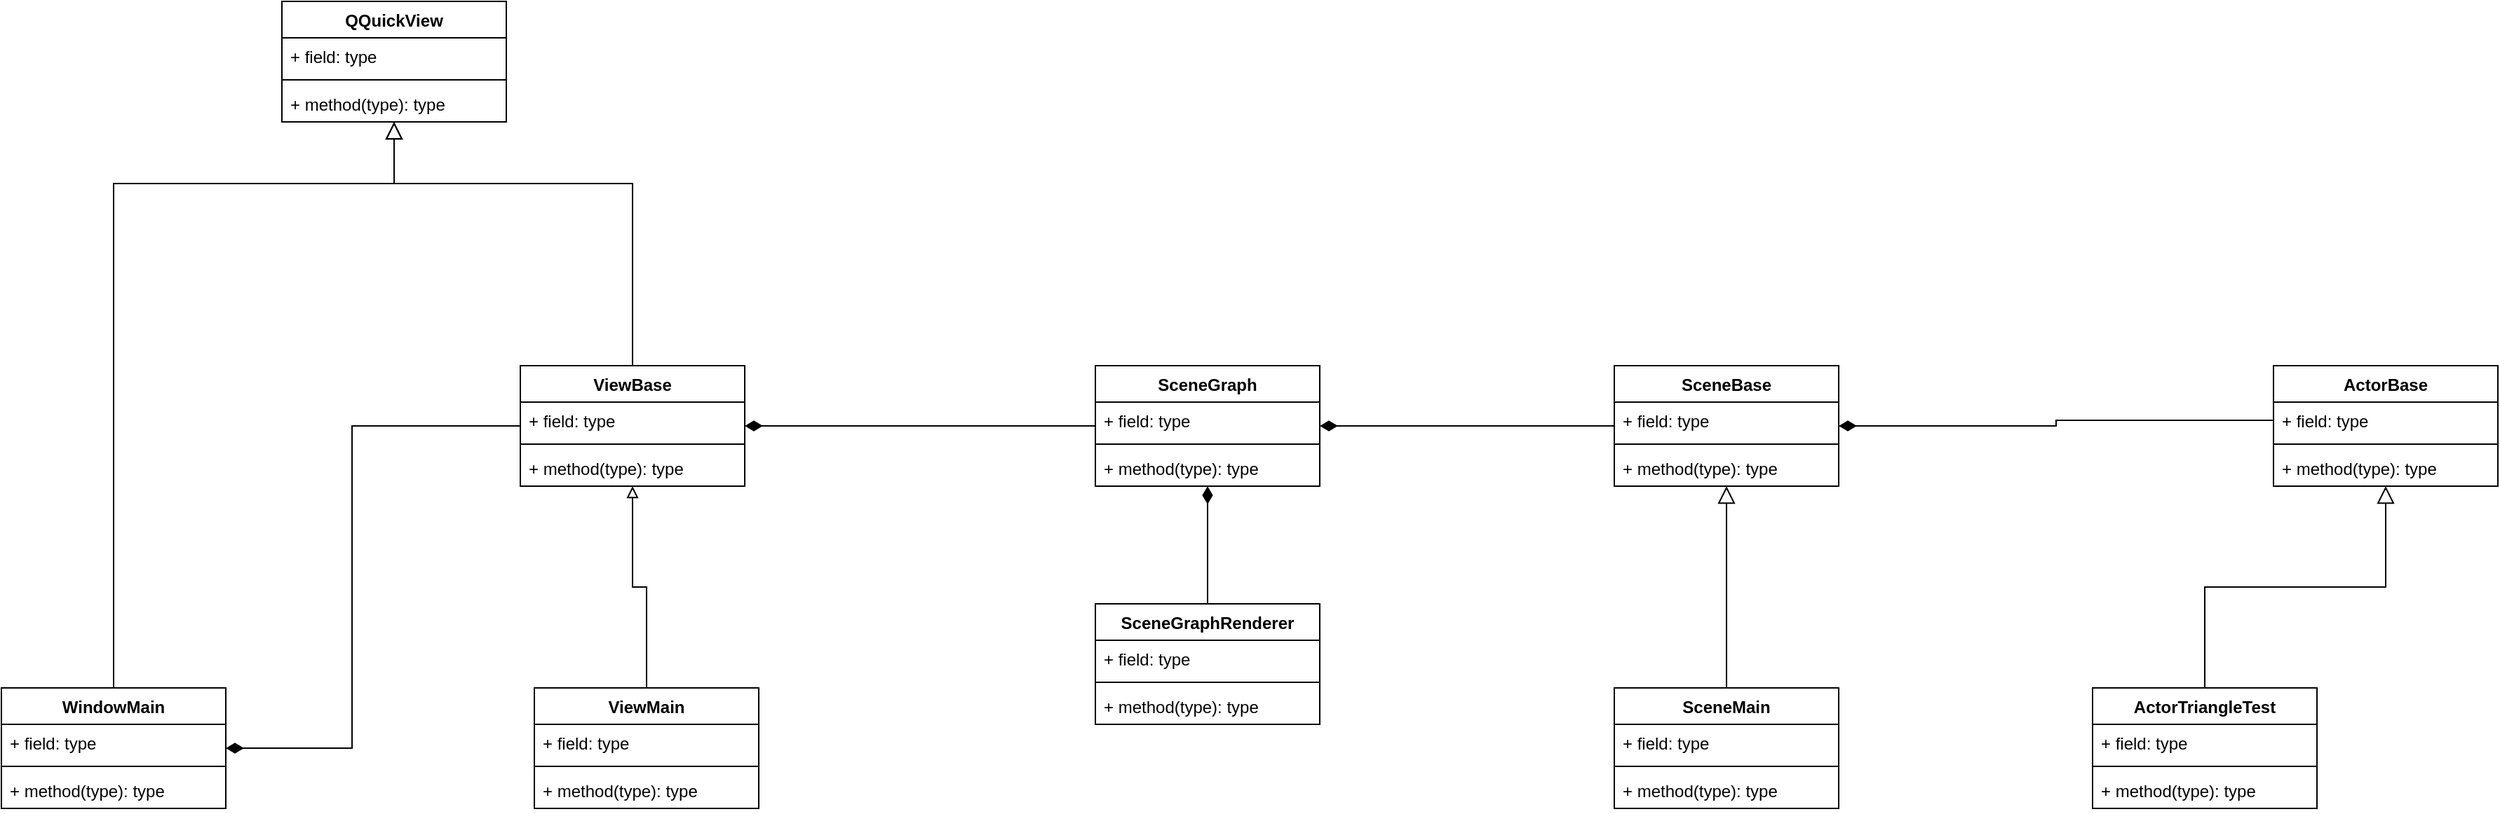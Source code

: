 <mxfile version="17.1.2" type="github">
  <diagram id="C5RBs43oDa-KdzZeNtuy" name="Page-1">
    <mxGraphModel dx="1829" dy="1843" grid="1" gridSize="10" guides="1" tooltips="1" connect="1" arrows="1" fold="1" page="1" pageScale="1" pageWidth="827" pageHeight="1169" math="0" shadow="0">
      <root>
        <mxCell id="WIyWlLk6GJQsqaUBKTNV-0" />
        <mxCell id="WIyWlLk6GJQsqaUBKTNV-1" parent="WIyWlLk6GJQsqaUBKTNV-0" />
        <mxCell id="0NEtWMYO4ZuPsKRHQnTD-20" style="edgeStyle=orthogonalEdgeStyle;rounded=0;jumpSize=6;orthogonalLoop=1;jettySize=auto;html=1;endArrow=diamondThin;endFill=1;endSize=10;strokeWidth=1;" parent="WIyWlLk6GJQsqaUBKTNV-1" source="VZaMGnJBIsHaf5kMKN6Z-1" target="0NEtWMYO4ZuPsKRHQnTD-7" edge="1">
          <mxGeometry relative="1" as="geometry">
            <Array as="points">
              <mxPoint x="460" y="-67" />
              <mxPoint x="460" y="-67" />
            </Array>
          </mxGeometry>
        </mxCell>
        <mxCell id="VZaMGnJBIsHaf5kMKN6Z-1" value="SceneGraph" style="swimlane;fontStyle=1;align=center;verticalAlign=top;childLayout=stackLayout;horizontal=1;startSize=26;horizontalStack=0;resizeParent=1;resizeParentMax=0;resizeLast=0;collapsible=1;marginBottom=0;" parent="WIyWlLk6GJQsqaUBKTNV-1" vertex="1">
          <mxGeometry x="530" y="-110" width="160" height="86" as="geometry" />
        </mxCell>
        <mxCell id="VZaMGnJBIsHaf5kMKN6Z-2" value="+ field: type" style="text;strokeColor=none;fillColor=none;align=left;verticalAlign=top;spacingLeft=4;spacingRight=4;overflow=hidden;rotatable=0;points=[[0,0.5],[1,0.5]];portConstraint=eastwest;" parent="VZaMGnJBIsHaf5kMKN6Z-1" vertex="1">
          <mxGeometry y="26" width="160" height="26" as="geometry" />
        </mxCell>
        <mxCell id="VZaMGnJBIsHaf5kMKN6Z-3" value="" style="line;strokeWidth=1;fillColor=none;align=left;verticalAlign=middle;spacingTop=-1;spacingLeft=3;spacingRight=3;rotatable=0;labelPosition=right;points=[];portConstraint=eastwest;" parent="VZaMGnJBIsHaf5kMKN6Z-1" vertex="1">
          <mxGeometry y="52" width="160" height="8" as="geometry" />
        </mxCell>
        <mxCell id="VZaMGnJBIsHaf5kMKN6Z-4" value="+ method(type): type" style="text;strokeColor=none;fillColor=none;align=left;verticalAlign=top;spacingLeft=4;spacingRight=4;overflow=hidden;rotatable=0;points=[[0,0.5],[1,0.5]];portConstraint=eastwest;" parent="VZaMGnJBIsHaf5kMKN6Z-1" vertex="1">
          <mxGeometry y="60" width="160" height="26" as="geometry" />
        </mxCell>
        <mxCell id="0NEtWMYO4ZuPsKRHQnTD-17" style="edgeStyle=orthogonalEdgeStyle;rounded=0;jumpSize=6;orthogonalLoop=1;jettySize=auto;html=1;endArrow=block;endFill=0;strokeWidth=1;" parent="WIyWlLk6GJQsqaUBKTNV-1" source="VZaMGnJBIsHaf5kMKN6Z-5" target="0NEtWMYO4ZuPsKRHQnTD-7" edge="1">
          <mxGeometry relative="1" as="geometry" />
        </mxCell>
        <mxCell id="0NEtWMYO4ZuPsKRHQnTD-19" style="edgeStyle=orthogonalEdgeStyle;rounded=0;jumpSize=6;orthogonalLoop=1;jettySize=auto;html=1;endArrow=diamondThin;endFill=1;strokeWidth=1;endSize=10;" parent="WIyWlLk6GJQsqaUBKTNV-1" source="0NEtWMYO4ZuPsKRHQnTD-7" target="VZaMGnJBIsHaf5kMKN6Z-12" edge="1">
          <mxGeometry relative="1" as="geometry">
            <Array as="points">
              <mxPoint y="-67" />
              <mxPoint y="163" />
            </Array>
          </mxGeometry>
        </mxCell>
        <mxCell id="VZaMGnJBIsHaf5kMKN6Z-5" value="ViewMain" style="swimlane;fontStyle=1;align=center;verticalAlign=top;childLayout=stackLayout;horizontal=1;startSize=26;horizontalStack=0;resizeParent=1;resizeParentMax=0;resizeLast=0;collapsible=1;marginBottom=0;" parent="WIyWlLk6GJQsqaUBKTNV-1" vertex="1">
          <mxGeometry x="130" y="120" width="160" height="86" as="geometry" />
        </mxCell>
        <mxCell id="VZaMGnJBIsHaf5kMKN6Z-6" value="+ field: type" style="text;strokeColor=none;fillColor=none;align=left;verticalAlign=top;spacingLeft=4;spacingRight=4;overflow=hidden;rotatable=0;points=[[0,0.5],[1,0.5]];portConstraint=eastwest;" parent="VZaMGnJBIsHaf5kMKN6Z-5" vertex="1">
          <mxGeometry y="26" width="160" height="26" as="geometry" />
        </mxCell>
        <mxCell id="VZaMGnJBIsHaf5kMKN6Z-7" value="" style="line;strokeWidth=1;fillColor=none;align=left;verticalAlign=middle;spacingTop=-1;spacingLeft=3;spacingRight=3;rotatable=0;labelPosition=right;points=[];portConstraint=eastwest;" parent="VZaMGnJBIsHaf5kMKN6Z-5" vertex="1">
          <mxGeometry y="52" width="160" height="8" as="geometry" />
        </mxCell>
        <mxCell id="VZaMGnJBIsHaf5kMKN6Z-8" value="+ method(type): type" style="text;strokeColor=none;fillColor=none;align=left;verticalAlign=top;spacingLeft=4;spacingRight=4;overflow=hidden;rotatable=0;points=[[0,0.5],[1,0.5]];portConstraint=eastwest;" parent="VZaMGnJBIsHaf5kMKN6Z-5" vertex="1">
          <mxGeometry y="60" width="160" height="26" as="geometry" />
        </mxCell>
        <mxCell id="0NEtWMYO4ZuPsKRHQnTD-16" style="edgeStyle=orthogonalEdgeStyle;rounded=0;jumpSize=6;orthogonalLoop=1;jettySize=auto;html=1;endArrow=block;endFill=0;strokeWidth=1;endSize=10;" parent="WIyWlLk6GJQsqaUBKTNV-1" source="VZaMGnJBIsHaf5kMKN6Z-12" target="0NEtWMYO4ZuPsKRHQnTD-0" edge="1">
          <mxGeometry relative="1" as="geometry">
            <Array as="points">
              <mxPoint x="-170" y="-240" />
              <mxPoint x="30" y="-240" />
            </Array>
          </mxGeometry>
        </mxCell>
        <mxCell id="VZaMGnJBIsHaf5kMKN6Z-12" value="WindowMain" style="swimlane;fontStyle=1;align=center;verticalAlign=top;childLayout=stackLayout;horizontal=1;startSize=26;horizontalStack=0;resizeParent=1;resizeParentMax=0;resizeLast=0;collapsible=1;marginBottom=0;" parent="WIyWlLk6GJQsqaUBKTNV-1" vertex="1">
          <mxGeometry x="-250" y="120" width="160" height="86" as="geometry" />
        </mxCell>
        <mxCell id="VZaMGnJBIsHaf5kMKN6Z-13" value="+ field: type" style="text;strokeColor=none;fillColor=none;align=left;verticalAlign=top;spacingLeft=4;spacingRight=4;overflow=hidden;rotatable=0;points=[[0,0.5],[1,0.5]];portConstraint=eastwest;" parent="VZaMGnJBIsHaf5kMKN6Z-12" vertex="1">
          <mxGeometry y="26" width="160" height="26" as="geometry" />
        </mxCell>
        <mxCell id="VZaMGnJBIsHaf5kMKN6Z-14" value="" style="line;strokeWidth=1;fillColor=none;align=left;verticalAlign=middle;spacingTop=-1;spacingLeft=3;spacingRight=3;rotatable=0;labelPosition=right;points=[];portConstraint=eastwest;" parent="VZaMGnJBIsHaf5kMKN6Z-12" vertex="1">
          <mxGeometry y="52" width="160" height="8" as="geometry" />
        </mxCell>
        <mxCell id="VZaMGnJBIsHaf5kMKN6Z-15" value="+ method(type): type" style="text;strokeColor=none;fillColor=none;align=left;verticalAlign=top;spacingLeft=4;spacingRight=4;overflow=hidden;rotatable=0;points=[[0,0.5],[1,0.5]];portConstraint=eastwest;" parent="VZaMGnJBIsHaf5kMKN6Z-12" vertex="1">
          <mxGeometry y="60" width="160" height="26" as="geometry" />
        </mxCell>
        <mxCell id="0NEtWMYO4ZuPsKRHQnTD-0" value="QQuickView" style="swimlane;fontStyle=1;align=center;verticalAlign=top;childLayout=stackLayout;horizontal=1;startSize=26;horizontalStack=0;resizeParent=1;resizeParentMax=0;resizeLast=0;collapsible=1;marginBottom=0;" parent="WIyWlLk6GJQsqaUBKTNV-1" vertex="1">
          <mxGeometry x="-50" y="-370" width="160" height="86" as="geometry" />
        </mxCell>
        <mxCell id="0NEtWMYO4ZuPsKRHQnTD-1" value="+ field: type" style="text;strokeColor=none;fillColor=none;align=left;verticalAlign=top;spacingLeft=4;spacingRight=4;overflow=hidden;rotatable=0;points=[[0,0.5],[1,0.5]];portConstraint=eastwest;" parent="0NEtWMYO4ZuPsKRHQnTD-0" vertex="1">
          <mxGeometry y="26" width="160" height="26" as="geometry" />
        </mxCell>
        <mxCell id="0NEtWMYO4ZuPsKRHQnTD-2" value="" style="line;strokeWidth=1;fillColor=none;align=left;verticalAlign=middle;spacingTop=-1;spacingLeft=3;spacingRight=3;rotatable=0;labelPosition=right;points=[];portConstraint=eastwest;" parent="0NEtWMYO4ZuPsKRHQnTD-0" vertex="1">
          <mxGeometry y="52" width="160" height="8" as="geometry" />
        </mxCell>
        <mxCell id="0NEtWMYO4ZuPsKRHQnTD-3" value="+ method(type): type" style="text;strokeColor=none;fillColor=none;align=left;verticalAlign=top;spacingLeft=4;spacingRight=4;overflow=hidden;rotatable=0;points=[[0,0.5],[1,0.5]];portConstraint=eastwest;" parent="0NEtWMYO4ZuPsKRHQnTD-0" vertex="1">
          <mxGeometry y="60" width="160" height="26" as="geometry" />
        </mxCell>
        <mxCell id="0NEtWMYO4ZuPsKRHQnTD-11" style="edgeStyle=orthogonalEdgeStyle;rounded=0;jumpSize=6;orthogonalLoop=1;jettySize=auto;html=1;endArrow=block;endFill=0;strokeWidth=1;endSize=10;" parent="WIyWlLk6GJQsqaUBKTNV-1" source="0NEtWMYO4ZuPsKRHQnTD-7" target="0NEtWMYO4ZuPsKRHQnTD-3" edge="1">
          <mxGeometry relative="1" as="geometry">
            <Array as="points">
              <mxPoint x="200" y="-240" />
              <mxPoint x="30" y="-240" />
            </Array>
          </mxGeometry>
        </mxCell>
        <mxCell id="0NEtWMYO4ZuPsKRHQnTD-7" value="ViewBase" style="swimlane;fontStyle=1;align=center;verticalAlign=top;childLayout=stackLayout;horizontal=1;startSize=26;horizontalStack=0;resizeParent=1;resizeParentMax=0;resizeLast=0;collapsible=1;marginBottom=0;" parent="WIyWlLk6GJQsqaUBKTNV-1" vertex="1">
          <mxGeometry x="120" y="-110" width="160" height="86" as="geometry" />
        </mxCell>
        <mxCell id="0NEtWMYO4ZuPsKRHQnTD-8" value="+ field: type" style="text;strokeColor=none;fillColor=none;align=left;verticalAlign=top;spacingLeft=4;spacingRight=4;overflow=hidden;rotatable=0;points=[[0,0.5],[1,0.5]];portConstraint=eastwest;" parent="0NEtWMYO4ZuPsKRHQnTD-7" vertex="1">
          <mxGeometry y="26" width="160" height="26" as="geometry" />
        </mxCell>
        <mxCell id="0NEtWMYO4ZuPsKRHQnTD-9" value="" style="line;strokeWidth=1;fillColor=none;align=left;verticalAlign=middle;spacingTop=-1;spacingLeft=3;spacingRight=3;rotatable=0;labelPosition=right;points=[];portConstraint=eastwest;" parent="0NEtWMYO4ZuPsKRHQnTD-7" vertex="1">
          <mxGeometry y="52" width="160" height="8" as="geometry" />
        </mxCell>
        <mxCell id="0NEtWMYO4ZuPsKRHQnTD-10" value="+ method(type): type" style="text;strokeColor=none;fillColor=none;align=left;verticalAlign=top;spacingLeft=4;spacingRight=4;overflow=hidden;rotatable=0;points=[[0,0.5],[1,0.5]];portConstraint=eastwest;" parent="0NEtWMYO4ZuPsKRHQnTD-7" vertex="1">
          <mxGeometry y="60" width="160" height="26" as="geometry" />
        </mxCell>
        <mxCell id="0NEtWMYO4ZuPsKRHQnTD-25" style="edgeStyle=orthogonalEdgeStyle;rounded=0;jumpSize=6;orthogonalLoop=1;jettySize=auto;html=1;endArrow=diamondThin;endFill=1;endSize=10;strokeWidth=1;" parent="WIyWlLk6GJQsqaUBKTNV-1" source="0NEtWMYO4ZuPsKRHQnTD-21" target="VZaMGnJBIsHaf5kMKN6Z-1" edge="1">
          <mxGeometry relative="1" as="geometry">
            <Array as="points">
              <mxPoint x="810" y="-67" />
              <mxPoint x="810" y="-67" />
            </Array>
          </mxGeometry>
        </mxCell>
        <mxCell id="0NEtWMYO4ZuPsKRHQnTD-21" value="SceneBase" style="swimlane;fontStyle=1;align=center;verticalAlign=top;childLayout=stackLayout;horizontal=1;startSize=26;horizontalStack=0;resizeParent=1;resizeParentMax=0;resizeLast=0;collapsible=1;marginBottom=0;" parent="WIyWlLk6GJQsqaUBKTNV-1" vertex="1">
          <mxGeometry x="900" y="-110" width="160" height="86" as="geometry" />
        </mxCell>
        <mxCell id="0NEtWMYO4ZuPsKRHQnTD-22" value="+ field: type" style="text;strokeColor=none;fillColor=none;align=left;verticalAlign=top;spacingLeft=4;spacingRight=4;overflow=hidden;rotatable=0;points=[[0,0.5],[1,0.5]];portConstraint=eastwest;" parent="0NEtWMYO4ZuPsKRHQnTD-21" vertex="1">
          <mxGeometry y="26" width="160" height="26" as="geometry" />
        </mxCell>
        <mxCell id="0NEtWMYO4ZuPsKRHQnTD-23" value="" style="line;strokeWidth=1;fillColor=none;align=left;verticalAlign=middle;spacingTop=-1;spacingLeft=3;spacingRight=3;rotatable=0;labelPosition=right;points=[];portConstraint=eastwest;" parent="0NEtWMYO4ZuPsKRHQnTD-21" vertex="1">
          <mxGeometry y="52" width="160" height="8" as="geometry" />
        </mxCell>
        <mxCell id="0NEtWMYO4ZuPsKRHQnTD-24" value="+ method(type): type" style="text;strokeColor=none;fillColor=none;align=left;verticalAlign=top;spacingLeft=4;spacingRight=4;overflow=hidden;rotatable=0;points=[[0,0.5],[1,0.5]];portConstraint=eastwest;" parent="0NEtWMYO4ZuPsKRHQnTD-21" vertex="1">
          <mxGeometry y="60" width="160" height="26" as="geometry" />
        </mxCell>
        <mxCell id="0NEtWMYO4ZuPsKRHQnTD-38" style="edgeStyle=orthogonalEdgeStyle;rounded=0;jumpSize=6;orthogonalLoop=1;jettySize=auto;html=1;endArrow=block;endFill=0;endSize=10;strokeWidth=1;" parent="WIyWlLk6GJQsqaUBKTNV-1" source="0NEtWMYO4ZuPsKRHQnTD-28" target="0NEtWMYO4ZuPsKRHQnTD-21" edge="1">
          <mxGeometry relative="1" as="geometry" />
        </mxCell>
        <mxCell id="0NEtWMYO4ZuPsKRHQnTD-28" value="SceneMain" style="swimlane;fontStyle=1;align=center;verticalAlign=top;childLayout=stackLayout;horizontal=1;startSize=26;horizontalStack=0;resizeParent=1;resizeParentMax=0;resizeLast=0;collapsible=1;marginBottom=0;" parent="WIyWlLk6GJQsqaUBKTNV-1" vertex="1">
          <mxGeometry x="900" y="120" width="160" height="86" as="geometry" />
        </mxCell>
        <mxCell id="0NEtWMYO4ZuPsKRHQnTD-29" value="+ field: type" style="text;strokeColor=none;fillColor=none;align=left;verticalAlign=top;spacingLeft=4;spacingRight=4;overflow=hidden;rotatable=0;points=[[0,0.5],[1,0.5]];portConstraint=eastwest;" parent="0NEtWMYO4ZuPsKRHQnTD-28" vertex="1">
          <mxGeometry y="26" width="160" height="26" as="geometry" />
        </mxCell>
        <mxCell id="0NEtWMYO4ZuPsKRHQnTD-30" value="" style="line;strokeWidth=1;fillColor=none;align=left;verticalAlign=middle;spacingTop=-1;spacingLeft=3;spacingRight=3;rotatable=0;labelPosition=right;points=[];portConstraint=eastwest;" parent="0NEtWMYO4ZuPsKRHQnTD-28" vertex="1">
          <mxGeometry y="52" width="160" height="8" as="geometry" />
        </mxCell>
        <mxCell id="0NEtWMYO4ZuPsKRHQnTD-31" value="+ method(type): type" style="text;strokeColor=none;fillColor=none;align=left;verticalAlign=top;spacingLeft=4;spacingRight=4;overflow=hidden;rotatable=0;points=[[0,0.5],[1,0.5]];portConstraint=eastwest;" parent="0NEtWMYO4ZuPsKRHQnTD-28" vertex="1">
          <mxGeometry y="60" width="160" height="26" as="geometry" />
        </mxCell>
        <mxCell id="0NEtWMYO4ZuPsKRHQnTD-32" value="ActorBase" style="swimlane;fontStyle=1;align=center;verticalAlign=top;childLayout=stackLayout;horizontal=1;startSize=26;horizontalStack=0;resizeParent=1;resizeParentMax=0;resizeLast=0;collapsible=1;marginBottom=0;" parent="WIyWlLk6GJQsqaUBKTNV-1" vertex="1">
          <mxGeometry x="1370" y="-110" width="160" height="86" as="geometry" />
        </mxCell>
        <mxCell id="0NEtWMYO4ZuPsKRHQnTD-33" value="+ field: type" style="text;strokeColor=none;fillColor=none;align=left;verticalAlign=top;spacingLeft=4;spacingRight=4;overflow=hidden;rotatable=0;points=[[0,0.5],[1,0.5]];portConstraint=eastwest;" parent="0NEtWMYO4ZuPsKRHQnTD-32" vertex="1">
          <mxGeometry y="26" width="160" height="26" as="geometry" />
        </mxCell>
        <mxCell id="0NEtWMYO4ZuPsKRHQnTD-34" value="" style="line;strokeWidth=1;fillColor=none;align=left;verticalAlign=middle;spacingTop=-1;spacingLeft=3;spacingRight=3;rotatable=0;labelPosition=right;points=[];portConstraint=eastwest;" parent="0NEtWMYO4ZuPsKRHQnTD-32" vertex="1">
          <mxGeometry y="52" width="160" height="8" as="geometry" />
        </mxCell>
        <mxCell id="0NEtWMYO4ZuPsKRHQnTD-35" value="+ method(type): type" style="text;strokeColor=none;fillColor=none;align=left;verticalAlign=top;spacingLeft=4;spacingRight=4;overflow=hidden;rotatable=0;points=[[0,0.5],[1,0.5]];portConstraint=eastwest;" parent="0NEtWMYO4ZuPsKRHQnTD-32" vertex="1">
          <mxGeometry y="60" width="160" height="26" as="geometry" />
        </mxCell>
        <mxCell id="0NEtWMYO4ZuPsKRHQnTD-36" style="edgeStyle=orthogonalEdgeStyle;rounded=0;jumpSize=6;orthogonalLoop=1;jettySize=auto;html=1;endArrow=diamondThin;endFill=1;endSize=10;strokeWidth=1;" parent="WIyWlLk6GJQsqaUBKTNV-1" source="0NEtWMYO4ZuPsKRHQnTD-33" target="0NEtWMYO4ZuPsKRHQnTD-21" edge="1">
          <mxGeometry relative="1" as="geometry" />
        </mxCell>
        <mxCell id="0NEtWMYO4ZuPsKRHQnTD-43" style="edgeStyle=orthogonalEdgeStyle;rounded=0;jumpSize=6;orthogonalLoop=1;jettySize=auto;html=1;endArrow=block;endFill=0;endSize=10;strokeWidth=1;" parent="WIyWlLk6GJQsqaUBKTNV-1" source="0NEtWMYO4ZuPsKRHQnTD-39" target="0NEtWMYO4ZuPsKRHQnTD-32" edge="1">
          <mxGeometry relative="1" as="geometry" />
        </mxCell>
        <mxCell id="0NEtWMYO4ZuPsKRHQnTD-39" value="ActorTriangleTest" style="swimlane;fontStyle=1;align=center;verticalAlign=top;childLayout=stackLayout;horizontal=1;startSize=26;horizontalStack=0;resizeParent=1;resizeParentMax=0;resizeLast=0;collapsible=1;marginBottom=0;" parent="WIyWlLk6GJQsqaUBKTNV-1" vertex="1">
          <mxGeometry x="1241" y="120" width="160" height="86" as="geometry" />
        </mxCell>
        <mxCell id="0NEtWMYO4ZuPsKRHQnTD-40" value="+ field: type" style="text;strokeColor=none;fillColor=none;align=left;verticalAlign=top;spacingLeft=4;spacingRight=4;overflow=hidden;rotatable=0;points=[[0,0.5],[1,0.5]];portConstraint=eastwest;" parent="0NEtWMYO4ZuPsKRHQnTD-39" vertex="1">
          <mxGeometry y="26" width="160" height="26" as="geometry" />
        </mxCell>
        <mxCell id="0NEtWMYO4ZuPsKRHQnTD-41" value="" style="line;strokeWidth=1;fillColor=none;align=left;verticalAlign=middle;spacingTop=-1;spacingLeft=3;spacingRight=3;rotatable=0;labelPosition=right;points=[];portConstraint=eastwest;" parent="0NEtWMYO4ZuPsKRHQnTD-39" vertex="1">
          <mxGeometry y="52" width="160" height="8" as="geometry" />
        </mxCell>
        <mxCell id="0NEtWMYO4ZuPsKRHQnTD-42" value="+ method(type): type" style="text;strokeColor=none;fillColor=none;align=left;verticalAlign=top;spacingLeft=4;spacingRight=4;overflow=hidden;rotatable=0;points=[[0,0.5],[1,0.5]];portConstraint=eastwest;" parent="0NEtWMYO4ZuPsKRHQnTD-39" vertex="1">
          <mxGeometry y="60" width="160" height="26" as="geometry" />
        </mxCell>
        <mxCell id="hmfhju7YiBS3PqdM9ECl-4" style="edgeStyle=orthogonalEdgeStyle;rounded=0;orthogonalLoop=1;jettySize=auto;html=1;endSize=10;endArrow=diamondThin;endFill=1;" edge="1" parent="WIyWlLk6GJQsqaUBKTNV-1" source="hmfhju7YiBS3PqdM9ECl-0" target="VZaMGnJBIsHaf5kMKN6Z-1">
          <mxGeometry relative="1" as="geometry" />
        </mxCell>
        <mxCell id="hmfhju7YiBS3PqdM9ECl-0" value="SceneGraphRenderer" style="swimlane;fontStyle=1;align=center;verticalAlign=top;childLayout=stackLayout;horizontal=1;startSize=26;horizontalStack=0;resizeParent=1;resizeParentMax=0;resizeLast=0;collapsible=1;marginBottom=0;" vertex="1" parent="WIyWlLk6GJQsqaUBKTNV-1">
          <mxGeometry x="530" y="60" width="160" height="86" as="geometry" />
        </mxCell>
        <mxCell id="hmfhju7YiBS3PqdM9ECl-1" value="+ field: type" style="text;strokeColor=none;fillColor=none;align=left;verticalAlign=top;spacingLeft=4;spacingRight=4;overflow=hidden;rotatable=0;points=[[0,0.5],[1,0.5]];portConstraint=eastwest;" vertex="1" parent="hmfhju7YiBS3PqdM9ECl-0">
          <mxGeometry y="26" width="160" height="26" as="geometry" />
        </mxCell>
        <mxCell id="hmfhju7YiBS3PqdM9ECl-2" value="" style="line;strokeWidth=1;fillColor=none;align=left;verticalAlign=middle;spacingTop=-1;spacingLeft=3;spacingRight=3;rotatable=0;labelPosition=right;points=[];portConstraint=eastwest;" vertex="1" parent="hmfhju7YiBS3PqdM9ECl-0">
          <mxGeometry y="52" width="160" height="8" as="geometry" />
        </mxCell>
        <mxCell id="hmfhju7YiBS3PqdM9ECl-3" value="+ method(type): type" style="text;strokeColor=none;fillColor=none;align=left;verticalAlign=top;spacingLeft=4;spacingRight=4;overflow=hidden;rotatable=0;points=[[0,0.5],[1,0.5]];portConstraint=eastwest;" vertex="1" parent="hmfhju7YiBS3PqdM9ECl-0">
          <mxGeometry y="60" width="160" height="26" as="geometry" />
        </mxCell>
      </root>
    </mxGraphModel>
  </diagram>
</mxfile>
